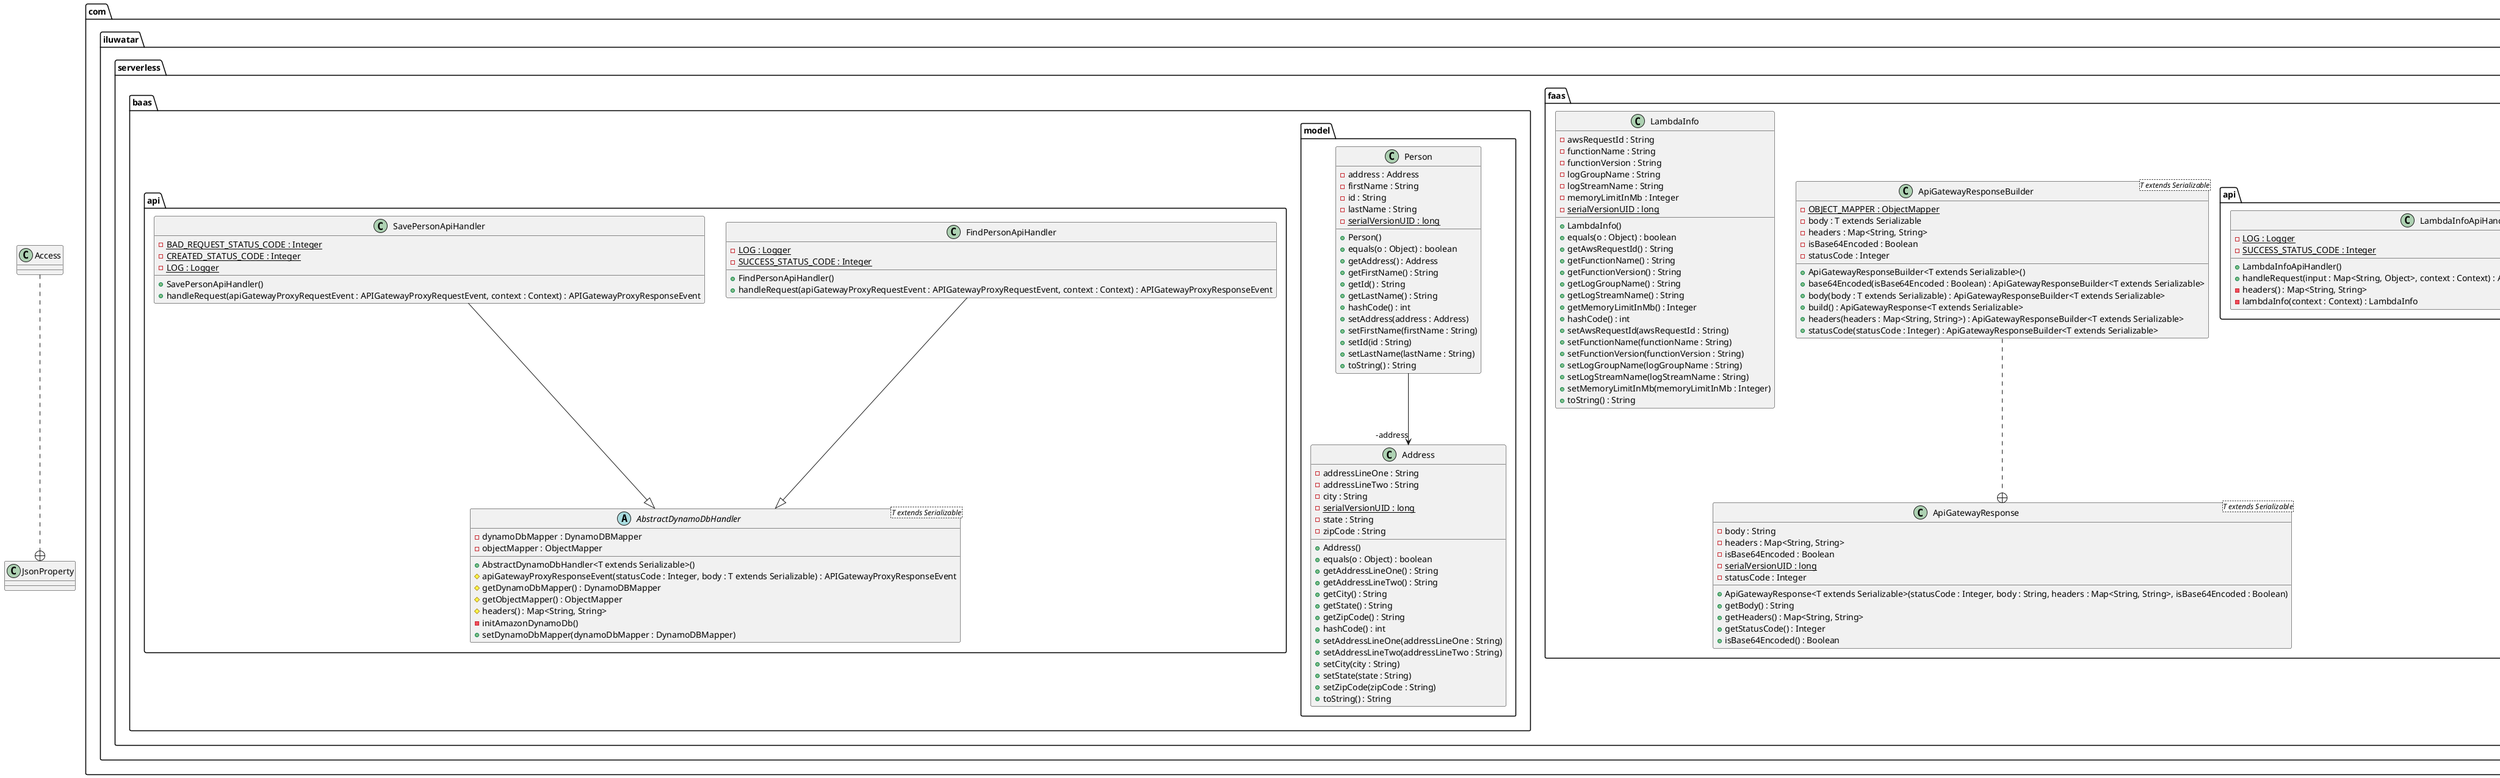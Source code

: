 @startuml
package com.iluwatar.serverless.faas.api {
  class LambdaInfoApiHandler {
    - LOG : Logger {static}
    - SUCCESS_STATUS_CODE : Integer {static}
    + LambdaInfoApiHandler()
    + handleRequest(input : Map<String, Object>, context : Context) : ApiGatewayResponse<T extends Serializable>
    - headers() : Map<String, String>
    - lambdaInfo(context : Context) : LambdaInfo
  }
}
package com.iluwatar.serverless.baas.model {
  class Address {
    - addressLineOne : String
    - addressLineTwo : String
    - city : String
    - serialVersionUID : long {static}
    - state : String
    - zipCode : String
    + Address()
    + equals(o : Object) : boolean
    + getAddressLineOne() : String
    + getAddressLineTwo() : String
    + getCity() : String
    + getState() : String
    + getZipCode() : String
    + hashCode() : int
    + setAddressLineOne(addressLineOne : String)
    + setAddressLineTwo(addressLineTwo : String)
    + setCity(city : String)
    + setState(state : String)
    + setZipCode(zipCode : String)
    + toString() : String
  }
  class Person {
    - address : Address
    - firstName : String
    - id : String
    - lastName : String
    - serialVersionUID : long {static}
    + Person()
    + equals(o : Object) : boolean
    + getAddress() : Address
    + getFirstName() : String
    + getId() : String
    + getLastName() : String
    + hashCode() : int
    + setAddress(address : Address)
    + setFirstName(firstName : String)
    + setId(id : String)
    + setLastName(lastName : String)
    + toString() : String
  }
}
package com.iluwatar.serverless.faas {
  class ApiGatewayResponse<T extends Serializable> {
    - body : String
    - headers : Map<String, String>
    - isBase64Encoded : Boolean
    - serialVersionUID : long {static}
    - statusCode : Integer
    + ApiGatewayResponse<T extends Serializable>(statusCode : Integer, body : String, headers : Map<String, String>, isBase64Encoded : Boolean)
    + getBody() : String
    + getHeaders() : Map<String, String>
    + getStatusCode() : Integer
    + isBase64Encoded() : Boolean
  }
  class ApiGatewayResponseBuilder<T extends Serializable> {
    - OBJECT_MAPPER : ObjectMapper {static}
    - body : T extends Serializable
    - headers : Map<String, String>
    - isBase64Encoded : Boolean
    - statusCode : Integer
    + ApiGatewayResponseBuilder<T extends Serializable>()
    + base64Encoded(isBase64Encoded : Boolean) : ApiGatewayResponseBuilder<T extends Serializable>
    + body(body : T extends Serializable) : ApiGatewayResponseBuilder<T extends Serializable>
    + build() : ApiGatewayResponse<T extends Serializable>
    + headers(headers : Map<String, String>) : ApiGatewayResponseBuilder<T extends Serializable>
    + statusCode(statusCode : Integer) : ApiGatewayResponseBuilder<T extends Serializable>
  }
  class LambdaInfo {
    - awsRequestId : String
    - functionName : String
    - functionVersion : String
    - logGroupName : String
    - logStreamName : String
    - memoryLimitInMb : Integer
    - serialVersionUID : long {static}
    + LambdaInfo()
    + equals(o : Object) : boolean
    + getAwsRequestId() : String
    + getFunctionName() : String
    + getFunctionVersion() : String
    + getLogGroupName() : String
    + getLogStreamName() : String
    + getMemoryLimitInMb() : Integer
    + hashCode() : int
    + setAwsRequestId(awsRequestId : String)
    + setFunctionName(functionName : String)
    + setFunctionVersion(functionVersion : String)
    + setLogGroupName(logGroupName : String)
    + setLogStreamName(logStreamName : String)
    + setMemoryLimitInMb(memoryLimitInMb : Integer)
    + toString() : String
  }
}
package com.iluwatar.serverless.baas.api {
  abstract class AbstractDynamoDbHandler<T extends Serializable> {
    - dynamoDbMapper : DynamoDBMapper
    - objectMapper : ObjectMapper
    + AbstractDynamoDbHandler<T extends Serializable>()
    # apiGatewayProxyResponseEvent(statusCode : Integer, body : T extends Serializable) : APIGatewayProxyResponseEvent
    # getDynamoDbMapper() : DynamoDBMapper
    # getObjectMapper() : ObjectMapper
    # headers() : Map<String, String>
    - initAmazonDynamoDb()
    + setDynamoDbMapper(dynamoDbMapper : DynamoDBMapper)
  }
  class FindPersonApiHandler {
    - LOG : Logger {static}
    - SUCCESS_STATUS_CODE : Integer {static}
    + FindPersonApiHandler()
    + handleRequest(apiGatewayProxyRequestEvent : APIGatewayProxyRequestEvent, context : Context) : APIGatewayProxyResponseEvent
  }
  class SavePersonApiHandler {
    - BAD_REQUEST_STATUS_CODE : Integer {static}
    - CREATED_STATUS_CODE : Integer {static}
    - LOG : Logger {static}
    + SavePersonApiHandler()
    + handleRequest(apiGatewayProxyRequestEvent : APIGatewayProxyRequestEvent, context : Context) : APIGatewayProxyResponseEvent
  }
}
ApiGatewayResponseBuilder ..+ ApiGatewayResponse
Person -->  "-address" Address
Access ..+ JsonProperty
FindPersonApiHandler --|> AbstractDynamoDbHandler 
SavePersonApiHandler --|> AbstractDynamoDbHandler 
@enduml